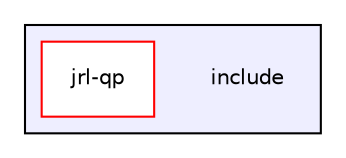 digraph "include" {
  compound=true
  node [ fontsize="10", fontname="Helvetica"];
  edge [ labelfontsize="10", labelfontname="Helvetica"];
  subgraph clusterdir_d44c64559bbebec7f509842c48db8b23 {
    graph [ bgcolor="#eeeeff", pencolor="black", label="" URL="dir_d44c64559bbebec7f509842c48db8b23.html"];
    dir_d44c64559bbebec7f509842c48db8b23 [shape=plaintext label="include"];
  dir_98f7936f085cf19cdf0ebc7927b0f05e [shape=box label="jrl-qp" fillcolor="white" style="filled" color="red" URL="dir_98f7936f085cf19cdf0ebc7927b0f05e.html"];
  }
}
